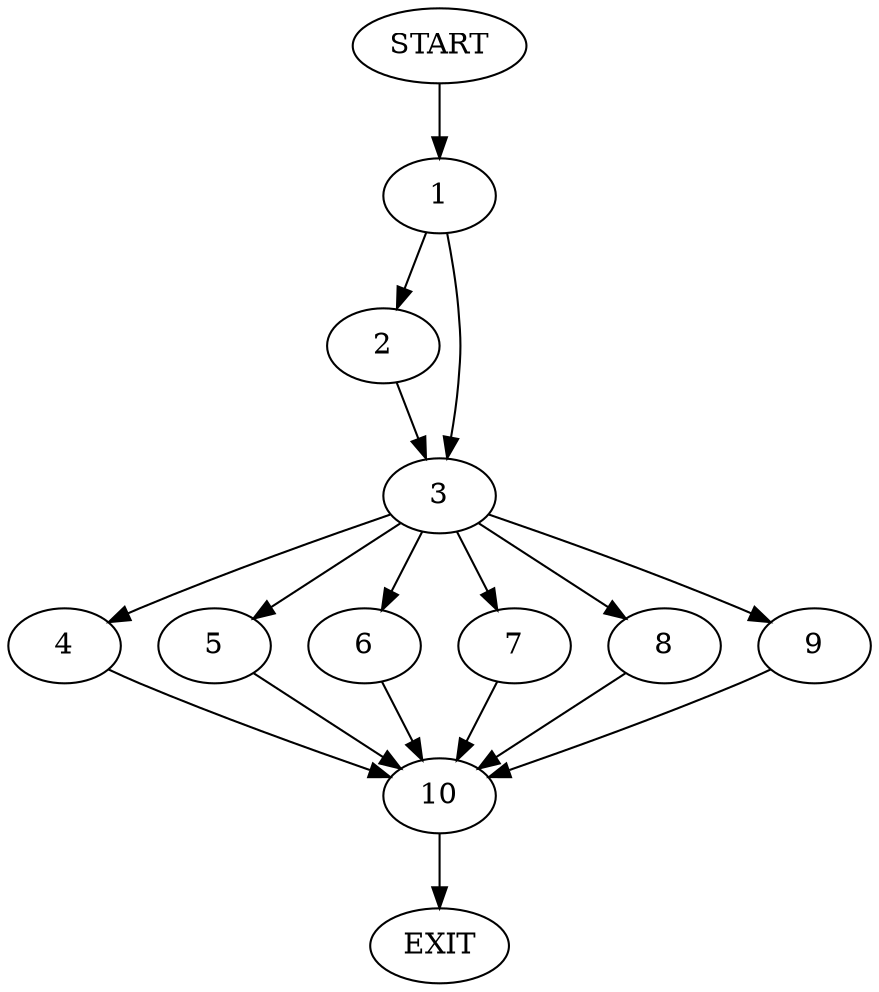 digraph {
0 [label="START"]
11 [label="EXIT"]
0 -> 1
1 -> 2
1 -> 3
3 -> 4
3 -> 5
3 -> 6
3 -> 7
3 -> 8
3 -> 9
2 -> 3
4 -> 10
6 -> 10
8 -> 10
5 -> 10
7 -> 10
9 -> 10
10 -> 11
}
